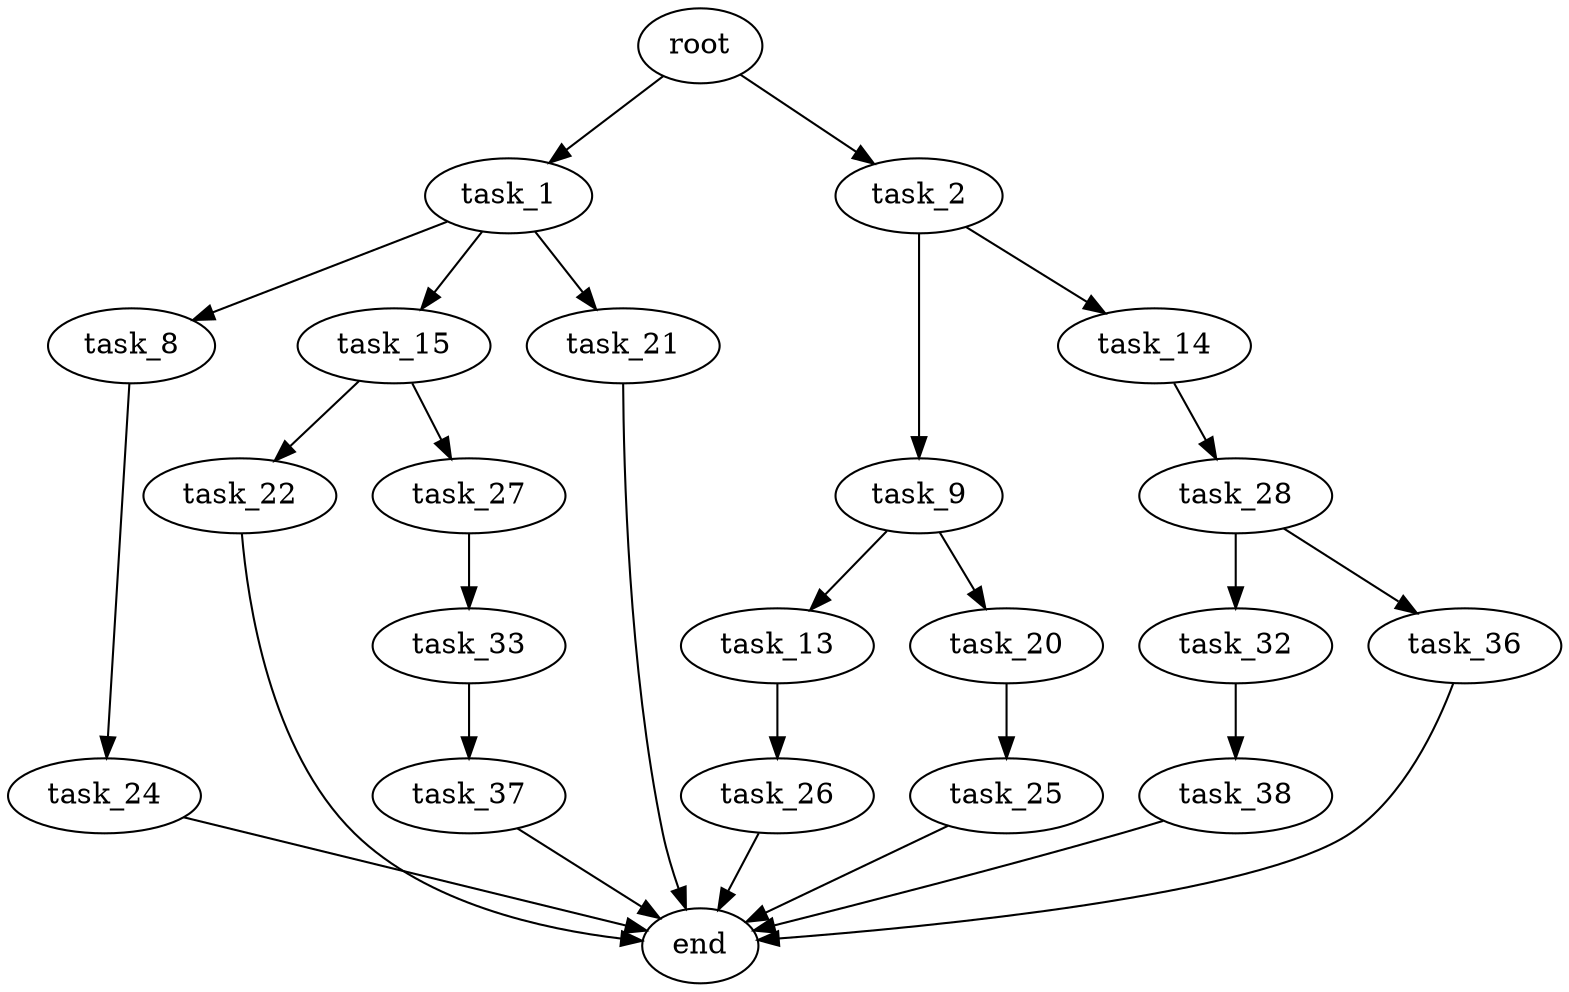 digraph G {
  root [size="0.000000"];
  task_1 [size="8169206014.000000"];
  task_2 [size="15099490488.000000"];
  task_8 [size="231928233984.000000"];
  task_15 [size="782757789696.000000"];
  task_21 [size="231928233984.000000"];
  task_9 [size="5637460045.000000"];
  task_14 [size="20703619293.000000"];
  task_24 [size="549755813888.000000"];
  task_13 [size="667288627564.000000"];
  task_20 [size="85172729384.000000"];
  task_26 [size="8589934592.000000"];
  task_28 [size="8589934592.000000"];
  task_22 [size="730928089.000000"];
  task_27 [size="6012124850.000000"];
  task_25 [size="1073741824000.000000"];
  end [size="0.000000"];
  task_33 [size="134217728000.000000"];
  task_32 [size="368293445632.000000"];
  task_36 [size="68719476736.000000"];
  task_38 [size="231928233984.000000"];
  task_37 [size="782757789696.000000"];

  root -> task_1 [size="1.000000"];
  root -> task_2 [size="1.000000"];
  task_1 -> task_8 [size="536870912.000000"];
  task_1 -> task_15 [size="536870912.000000"];
  task_1 -> task_21 [size="536870912.000000"];
  task_2 -> task_9 [size="33554432.000000"];
  task_2 -> task_14 [size="33554432.000000"];
  task_8 -> task_24 [size="301989888.000000"];
  task_15 -> task_22 [size="679477248.000000"];
  task_15 -> task_27 [size="679477248.000000"];
  task_21 -> end [size="1.000000"];
  task_9 -> task_13 [size="411041792.000000"];
  task_9 -> task_20 [size="411041792.000000"];
  task_14 -> task_28 [size="411041792.000000"];
  task_24 -> end [size="1.000000"];
  task_13 -> task_26 [size="536870912.000000"];
  task_20 -> task_25 [size="75497472.000000"];
  task_26 -> end [size="1.000000"];
  task_28 -> task_32 [size="33554432.000000"];
  task_28 -> task_36 [size="33554432.000000"];
  task_22 -> end [size="1.000000"];
  task_27 -> task_33 [size="536870912.000000"];
  task_25 -> end [size="1.000000"];
  task_33 -> task_37 [size="209715200.000000"];
  task_32 -> task_38 [size="411041792.000000"];
  task_36 -> end [size="1.000000"];
  task_38 -> end [size="1.000000"];
  task_37 -> end [size="1.000000"];
}
